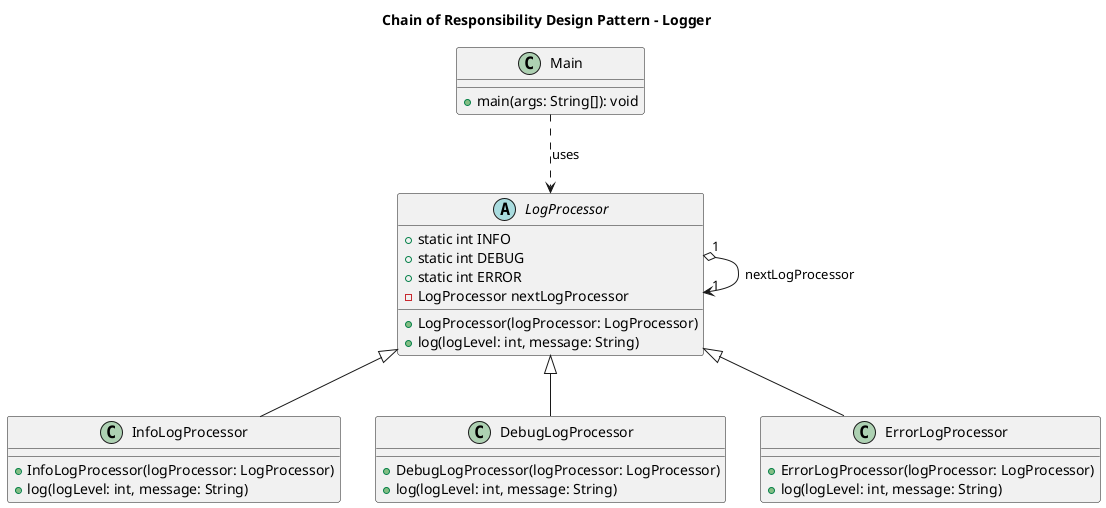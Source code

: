 @startuml Chain of Responsibility

title Chain of Responsibility Design Pattern - Logger

abstract class LogProcessor {
    + static int INFO
    + static int DEBUG
    + static int ERROR
    - LogProcessor nextLogProcessor
    + LogProcessor(logProcessor: LogProcessor)
    + log(logLevel: int, message: String)
}

class InfoLogProcessor {
    + InfoLogProcessor(logProcessor: LogProcessor)
    + log(logLevel: int, message: String)
}

class DebugLogProcessor {
    + DebugLogProcessor(logProcessor: LogProcessor)
    + log(logLevel: int, message: String)
}

class ErrorLogProcessor {
    + ErrorLogProcessor(logProcessor: LogProcessor)
    + log(logLevel: int, message: String)
}

class Main {
    + main(args: String[]): void
}

LogProcessor <|-- InfoLogProcessor
LogProcessor <|-- DebugLogProcessor
LogProcessor <|-- ErrorLogProcessor

LogProcessor "1" o--> "1" LogProcessor : nextLogProcessor
Main ..> LogProcessor : uses

@enduml
